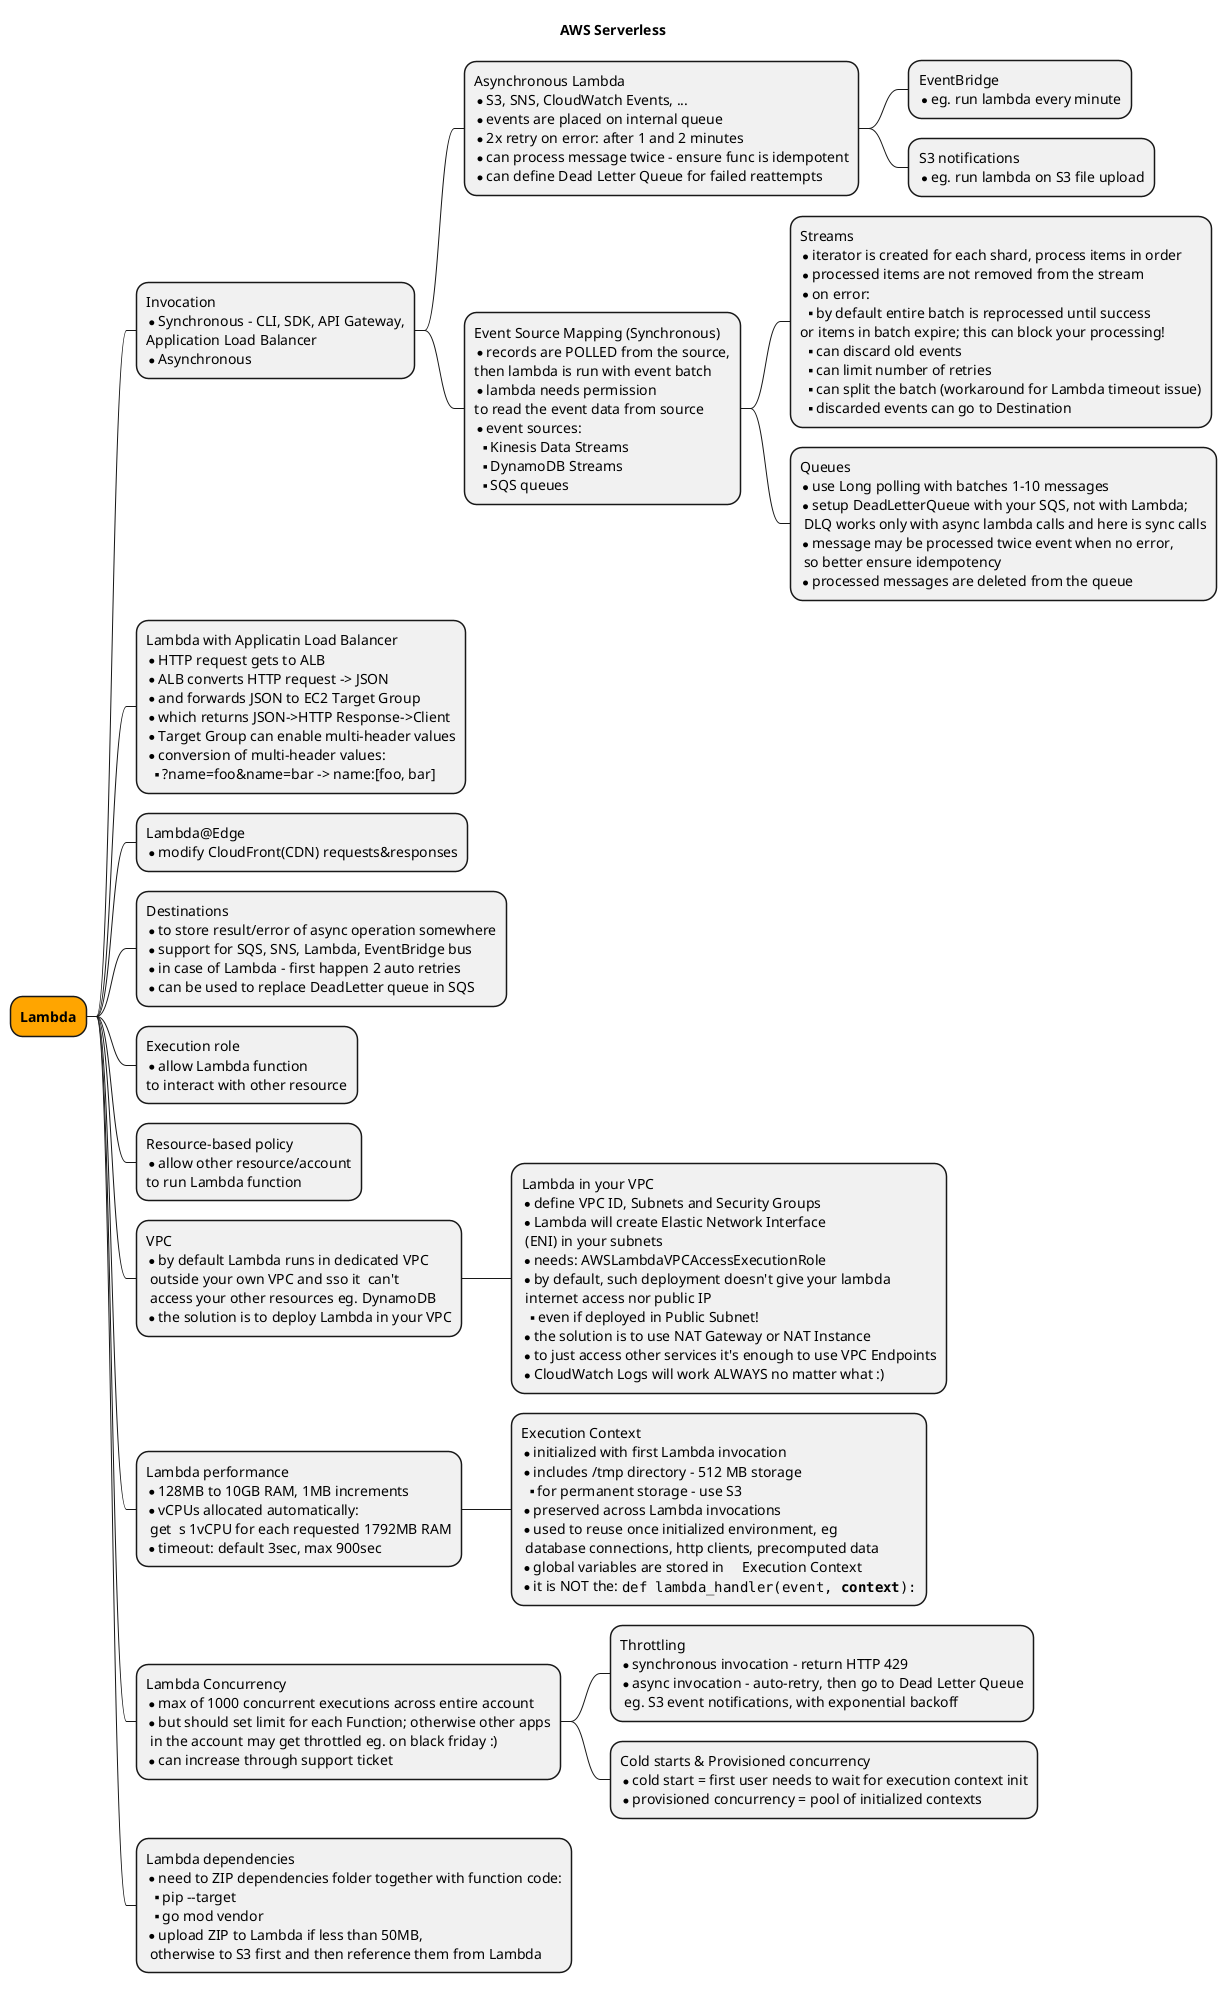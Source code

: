 @startmindmap 00-diagram

title AWS Serverless

<style>
mindmapDiagram {
  .trail {
    BackgroundColor Pink
  }
  .orange {
    BackgroundColor orange
  }
  .xray {
    BackgroundColor LightSkyBlue
  }
  .watch {
    BackgroundColor LightGreen
  }
}
</style>


*[#Orange] <b>Lambda
 * Invocation\n*Synchronous - CLI, SDK, API Gateway,\nApplication Load Balancer\n*Asynchronous
  * Asynchronous Lambda\n*S3, SNS, CloudWatch Events, ...\n*events are placed on internal queue\n*2x retry on error: after 1 and 2 minutes\n*can process message twice - ensure func is idempotent\n*can define Dead Letter Queue for failed reattempts
   * EventBridge\n*eg. run lambda every minute
   * S3 notifications\n*eg. run lambda on S3 file upload
  * Event Source Mapping (Synchronous)\n*records are POLLED from the source,\nthen lambda is run with event batch\n*lambda needs permission\nto read the event data from source\n*event sources:\n**Kinesis Data Streams\n**DynamoDB Streams\n**SQS queues
   * Streams\n*iterator is created for each shard, process items in order\n*processed items are not removed from the stream\n*on error:\n**by default entire batch is reprocessed until success\nor items in batch expire; this can block your processing!\n**can discard old events\n**can limit number of retries\n**can split the batch (workaround for Lambda timeout issue)\n**discarded events can go to Destination
   * Queues\n*use Long polling with batches 1-10 messages\n*setup DeadLetterQueue with your SQS, not with Lambda;\n DLQ works only with async lambda calls and here is sync calls\n*message may be processed twice event when no error,\n so better ensure idempotency\n*processed messages are deleted from the queue
 * Lambda with Applicatin Load Balancer\n*HTTP request gets to ALB\n*ALB converts HTTP request -> JSON\n*and forwards JSON to EC2 Target Group\n*which returns JSON->HTTP Response->Client\n*Target Group can enable multi-header values\n*conversion of multi-header values:\n**?name=foo&name=bar -> name:[foo, bar]
 * Lambda@Edge\n*modify CloudFront(CDN) requests&responses
 * Destinations\n*to store result/error of async operation somewhere\n*support for SQS, SNS, Lambda, EventBridge bus\n*in case of Lambda - first happen 2 auto retries\n*can be used to replace DeadLetter queue in SQS
 * Execution role\n*allow Lambda function\nto interact with other resource
 * Resource-based policy\n*allow other resource/account\nto run Lambda function
 * VPC\n*by default Lambda runs in dedicated VPC\n outside your own VPC and sso it  can't\n access your other resources eg. DynamoDB\n*the solution is to deploy Lambda in your VPC
  * Lambda in your VPC\n*define VPC ID, Subnets and Security Groups\n*Lambda will create Elastic Network Interface\n (ENI) in your subnets\n*needs: AWSLambdaVPCAccessExecutionRole\n*by default, such deployment doesn't give your lambda\n internet access nor public IP\n**even if deployed in Public Subnet!\n*the solution is to use NAT Gateway or NAT Instance\n*to just access other services it's enough to use VPC Endpoints\n*CloudWatch Logs will work ALWAYS no matter what :)
 * Lambda performance\n*128MB to 10GB RAM, 1MB increments\n*vCPUs allocated automatically:\n get  s 1vCPU for each requested 1792MB RAM\n*timeout: default 3sec, max 900sec
  * Execution Context\n*initialized with first Lambda invocation\n*includes /tmp directory - 512 MB storage\n**for permanent storage - use S3\n*preserved across Lambda invocations\n*used to reuse once initialized environment, eg\n database connections, http clients, precomputed data\n*global variables are stored in     Execution Context\n*it is NOT the: ""def lambda_handler(event, **context**):""
 * Lambda Concurrency\n*max of 1000 concurrent executions across entire account\n*but should set limit for each Function; otherwise other apps\n in the account may get throttled eg. on black friday :) \n*can increase through support ticket
  * Throttling\n*synchronous invocation - return HTTP 429\n*async invocation - auto-retry, then go to Dead Letter Queue\n eg. S3 event notifications, with exponential backoff
  * Cold starts & Provisioned concurrency\n*cold start = first user needs to wait for execution context init\n*provisioned concurrency = pool of initialized contexts
 * Lambda dependencies\n*need to ZIP dependencies folder together with function code:\n**pip --target\n**go mod vendor\n*upload ZIP to Lambda if less than 50MB,\n otherwise to S3 first and then reference them from Lambda
@endmindmap
